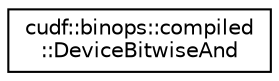 digraph "Graphical Class Hierarchy"
{
 // LATEX_PDF_SIZE
  edge [fontname="Helvetica",fontsize="10",labelfontname="Helvetica",labelfontsize="10"];
  node [fontname="Helvetica",fontsize="10",shape=record];
  rankdir="LR";
  Node0 [label="cudf::binops::compiled\l::DeviceBitwiseAnd",height=0.2,width=0.4,color="black", fillcolor="white", style="filled",URL="$structcudf_1_1binops_1_1compiled_1_1DeviceBitwiseAnd.html",tooltip=" "];
}

